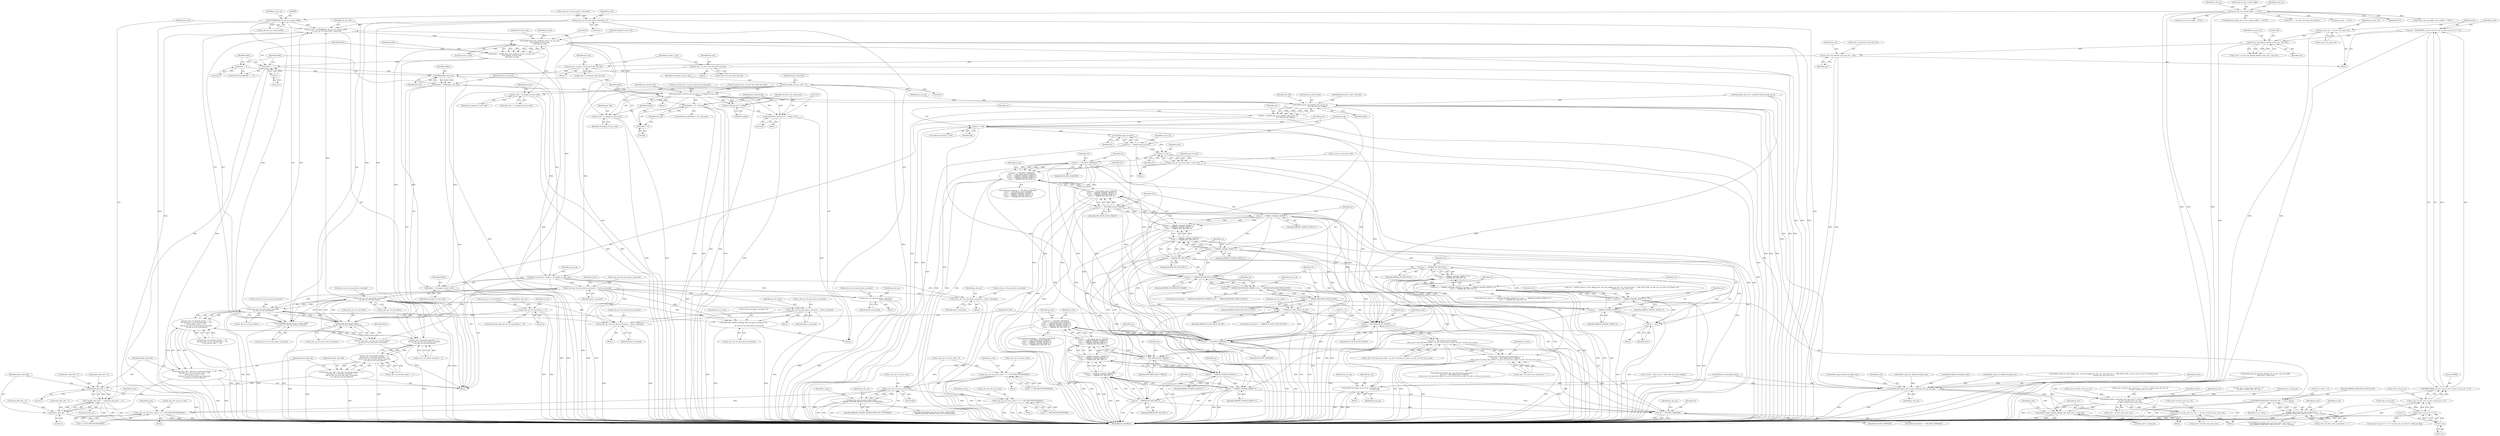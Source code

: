 digraph "1_Android_33ef7de9ddc8ea7eb9cbc440d1cf89957a0c267b@integer" {
"1000978" [label="(Call,pu1_buf = (UWORD8*)ps_dec_ip->pv_stream_buffer\n + ps_dec_op->u4_num_bytes_consumed)"];
"1000981" [label="(Call,(UWORD8*)ps_dec_ip->pv_stream_buffer)"];
"1000260" [label="(Call,ps_dec_ip->pv_stream_buffer == NULL)"];
"1000306" [label="(Call,ps_dec_op->u4_num_bytes_consumed = 0)"];
"1001433" [label="(Call,ps_dec_op->u4_num_bytes_consumed\n < ps_dec_ip->u4_num_Bytes)"];
"1001113" [label="(Call,ps_dec_op->u4_num_bytes_consumed += bytes_consumed)"];
"1001108" [label="(Call,bytes_consumed = buflen + u4_length_of_start_code)"];
"1001103" [label="(Call,buflen = MIN(buflen, buf_size))"];
"1001105" [label="(Call,MIN(buflen, buf_size))"];
"1001096" [label="(Call,buflen == -1)"];
"1001085" [label="(Call,buflen = ih264d_find_start_code(pu1_buf, 0, u4_max_ofst,\n &u4_length_of_start_code,\n &u4_next_is_aud))"];
"1001087" [label="(Call,ih264d_find_start_code(pu1_buf, 0, u4_max_ofst,\n &u4_length_of_start_code,\n &u4_next_is_aud))"];
"1000978" [label="(Call,pu1_buf = (UWORD8*)ps_dec_ip->pv_stream_buffer\n + ps_dec_op->u4_num_bytes_consumed)"];
"1001458" [label="(Call,ps_dec_op->u4_num_bytes_consumed\n < ps_dec_ip->u4_num_Bytes)"];
"1000991" [label="(Call,ps_dec_ip->u4_num_Bytes\n - ps_dec_op->u4_num_bytes_consumed)"];
"1000281" [label="(Call,ps_dec_ip->u4_num_Bytes <= 0)"];
"1000989" [label="(Call,u4_max_ofst = ps_dec_ip->u4_num_Bytes\n - ps_dec_op->u4_num_bytes_consumed)"];
"1001098" [label="(Call,-1)"];
"1001100" [label="(Call,buflen = 0)"];
"1001065" [label="(Call,buf_size = ps_dec->u4_dynamic_bits_buf_size)"];
"1001050" [label="(Call,ps_dec->u4_dynamic_bits_buf_size = size)"];
"1001036" [label="(Call,ps_dec->pf_aligned_alloc(pv_mem_ctxt, 128, size))"];
"1001014" [label="(Call,*pv_mem_ctxt = ps_dec->pv_mem_ctxt)"];
"1001019" [label="(Call,size = MAX(256000, ps_dec->u2_pic_wd * ps_dec->u2_pic_ht * 3 / 2))"];
"1001021" [label="(Call,MAX(256000, ps_dec->u2_pic_wd * ps_dec->u2_pic_ht * 3 / 2))"];
"1001023" [label="(Call,ps_dec->u2_pic_wd * ps_dec->u2_pic_ht * 3 / 2)"];
"1001027" [label="(Call,ps_dec->u2_pic_ht * 3 / 2)"];
"1001031" [label="(Call,3 / 2)"];
"1001077" [label="(Call,buf_size = ps_dec->u4_static_bits_buf_size)"];
"1000171" [label="(Call,u4_length_of_start_code = 0)"];
"1000980" [label="(Call,(UWORD8*)ps_dec_ip->pv_stream_buffer\n + ps_dec_op->u4_num_bytes_consumed)"];
"1001427" [label="(Call,(ps_dec->i4_header_decoded != 3)\n && (ps_dec_op->u4_num_bytes_consumed\n < ps_dec_ip->u4_num_Bytes))"];
"1001421" [label="(Call,(ps_dec->i4_decode_header == 1)\n && (ps_dec->i4_header_decoded != 3)\n && (ps_dec_op->u4_num_bytes_consumed\n < ps_dec_ip->u4_num_Bytes))"];
"1001419" [label="(Call,header_data_left = ((ps_dec->i4_decode_header == 1)\n && (ps_dec->i4_header_decoded != 3)\n && (ps_dec_op->u4_num_bytes_consumed\n < ps_dec_ip->u4_num_Bytes)))"];
"1001466" [label="(Call,header_data_left == 1)"];
"1001465" [label="(Call,( header_data_left == 1)||(frame_data_left == 1))"];
"1001442" [label="(Call,((ps_dec->i4_decode_header == 0)\n && ((ps_dec->u1_pic_decode_done == 0)\n || (u4_next_is_aud == 1)))\n && (ps_dec_op->u4_num_bytes_consumed\n < ps_dec_ip->u4_num_Bytes))"];
"1001440" [label="(Call,frame_data_left = (((ps_dec->i4_decode_header == 0)\n && ((ps_dec->u1_pic_decode_done == 0)\n || (u4_next_is_aud == 1)))\n && (ps_dec_op->u4_num_bytes_consumed\n < ps_dec_ip->u4_num_Bytes)))"];
"1001469" [label="(Call,frame_data_left == 1)"];
"1001625" [label="(Call,ps_dec_op->u4_num_bytes_consumed -= bytes_consumed)"];
"1002179" [label="(Call,H264_DEC_DEBUG_PRINT(\"The num bytes consumed: %d\n\",\n                         ps_dec_op->u4_num_bytes_consumed))"];
"1001156" [label="(Call,ps_dec_op->u4_num_bytes_consumed -=\n                                        bytes_consumed)"];
"1001355" [label="(Call,ps_dec_op->u4_num_bytes_consumed -= bytes_consumed)"];
"1001378" [label="(Call,ps_dec_op->u4_num_bytes_consumed -= bytes_consumed)"];
"1001110" [label="(Call,buflen + u4_length_of_start_code)"];
"1001205" [label="(Call,memcpy(pu1_bitstrm_buf, pu1_buf + u4_length_of_start_code,\n                   buflen))"];
"1001212" [label="(Call,(buflen + 8) < buf_size)"];
"1001213" [label="(Call,buflen + 8)"];
"1001218" [label="(Call,memset(pu1_bitstrm_buf + buflen, 0, 8))"];
"1001219" [label="(Call,pu1_bitstrm_buf + buflen)"];
"1001294" [label="(Call,ih264d_parse_nal_unit(dec_hdl, ps_dec_op,\n                              pu1_bitstrm_buf, buflen))"];
"1001253" [label="(Call,ih264d_fill_output_struct_from_context(ps_dec,\n                                                           ps_dec_op))"];
"1001292" [label="(Call,ret = ih264d_parse_nal_unit(dec_hdl, ps_dec_op,\n                              pu1_bitstrm_buf, buflen))"];
"1001300" [label="(Call,ret != OK)"];
"1001307" [label="(Call,ih264d_map_error(ret))"];
"1001305" [label="(Call,error =  ih264d_map_error(ret))"];
"1001313" [label="(Call,error | ret)"];
"1001309" [label="(Call,ps_dec_op->u4_error_code = error | ret)"];
"1001239" [label="(Call,ps_dec_op->u4_error_code |= 1 << IVD_INSUFFICIENTDATA)"];
"1001746" [label="(Call,ps_dec_op->u4_error_code & 0xff)"];
"1001745" [label="(Call,(ps_dec_op->u4_error_code & 0xff)\n != ERROR_DYNAMIC_RESOLUTION_NOT_SUPPORTED)"];
"1001778" [label="(Call,ps_dec_op->u4_error_code |= (1 << IVD_INSUFFICIENTDATA))"];
"1001798" [label="(Call,ps_dec_op->u4_error_code |= (1 << IVD_INSUFFICIENTDATA))"];
"1001321" [label="(Call,ret == IVD_RES_CHANGED)"];
"1001320" [label="(Call,(ret == IVD_RES_CHANGED)\n || (ret == IVD_MEM_ALLOC_FAILED)\n || (ret == ERROR_UNAVAIL_PICBUF_T)\n || (ret == ERROR_UNAVAIL_MVBUF_T)\n || (ret == ERROR_INV_SPS_PPS_T))"];
"1001589" [label="(Call,(ret == IVD_RES_CHANGED)\n || (ret == IVD_MEM_ALLOC_FAILED)\n || (ret == ERROR_UNAVAIL_PICBUF_T)\n || (ret == ERROR_UNAVAIL_MVBUF_T)\n || (ret == ERROR_INV_SPS_PPS_T))"];
"1001325" [label="(Call,ret == IVD_MEM_ALLOC_FAILED)"];
"1001324" [label="(Call,(ret == IVD_MEM_ALLOC_FAILED)\n || (ret == ERROR_UNAVAIL_PICBUF_T)\n || (ret == ERROR_UNAVAIL_MVBUF_T)\n || (ret == ERROR_INV_SPS_PPS_T))"];
"1001593" [label="(Call,(ret == IVD_MEM_ALLOC_FAILED)\n || (ret == ERROR_UNAVAIL_PICBUF_T)\n || (ret == ERROR_UNAVAIL_MVBUF_T)\n || (ret == ERROR_INV_SPS_PPS_T))"];
"1001329" [label="(Call,ret == ERROR_UNAVAIL_PICBUF_T)"];
"1001328" [label="(Call,(ret == ERROR_UNAVAIL_PICBUF_T)\n || (ret == ERROR_UNAVAIL_MVBUF_T)\n || (ret == ERROR_INV_SPS_PPS_T))"];
"1001597" [label="(Call,(ret == ERROR_UNAVAIL_PICBUF_T)\n || (ret == ERROR_UNAVAIL_MVBUF_T)\n || (ret == ERROR_INV_SPS_PPS_T))"];
"1001333" [label="(Call,ret == ERROR_UNAVAIL_MVBUF_T)"];
"1001332" [label="(Call,(ret == ERROR_UNAVAIL_MVBUF_T)\n || (ret == ERROR_INV_SPS_PPS_T))"];
"1001601" [label="(Call,(ret == ERROR_UNAVAIL_MVBUF_T)\n || (ret == ERROR_INV_SPS_PPS_T))"];
"1001336" [label="(Call,ret == ERROR_INV_SPS_PPS_T)"];
"1001348" [label="(Call,ret == ERROR_INCOMPLETE_FRAME)"];
"1001347" [label="(Call,(ret == ERROR_INCOMPLETE_FRAME) || (ret == ERROR_DANGLING_FIELD_IN_PIC))"];
"1001351" [label="(Call,ret == ERROR_DANGLING_FIELD_IN_PIC)"];
"1001365" [label="(Call,ret == ERROR_IN_LAST_SLICE_OF_PIC)"];
"1001480" [label="(Call,ret != IVD_MEM_ALLOC_FAILED)"];
"1001479" [label="(Call,(ret != IVD_MEM_ALLOC_FAILED)\n && ps_dec->u2_total_mbs_coded < ps_dec->u2_frm_ht_in_mbs * ps_dec->u2_frm_wd_in_mbs)"];
"1001473" [label="(Call,(ps_dec->u4_slice_start_code_found == 1)\n && (ret != IVD_MEM_ALLOC_FAILED)\n && ps_dec->u2_total_mbs_coded < ps_dec->u2_frm_ht_in_mbs * ps_dec->u2_frm_wd_in_mbs)"];
"1001590" [label="(Call,ret == IVD_RES_CHANGED)"];
"1001594" [label="(Call,ret == IVD_MEM_ALLOC_FAILED)"];
"1001598" [label="(Call,ret == ERROR_UNAVAIL_PICBUF_T)"];
"1001602" [label="(Call,ret == ERROR_UNAVAIL_MVBUF_T)"];
"1001605" [label="(Call,ret == ERROR_INV_SPS_PPS_T)"];
"1001621" [label="(Call,ret == IVD_RES_CHANGED)"];
"1001851" [label="(Call,ERROR_DANGLING_FIELD_IN_PIC != i4_err_status)"];
"1001845" [label="(Call,(ps_dec->u4_slice_start_code_found == 1)\n && (ERROR_DANGLING_FIELD_IN_PIC != i4_err_status))"];
"1001581" [label="(Call,ret1 == ERROR_INV_SPS_PPS_T)"];
"1001577" [label="(Call,(ret1 == ERROR_UNAVAIL_MVBUF_T) ||\n (ret1 == ERROR_INV_SPS_PPS_T))"];
"1001573" [label="(Call,(ret1 == ERROR_UNAVAIL_PICBUF_T) || (ret1 == ERROR_UNAVAIL_MVBUF_T) ||\n (ret1 == ERROR_INV_SPS_PPS_T))"];
"1001585" [label="(Call,ret = ret1)"];
"1001578" [label="(Call,ret1 == ERROR_UNAVAIL_MVBUF_T)"];
"1001574" [label="(Call,ret1 == ERROR_UNAVAIL_PICBUF_T)"];
"1002066" [label="(Call,ih264d_fill_output_struct_from_context(ps_dec, ps_dec_op))"];
"1002097" [label="(Call,ih264d_format_convert(ps_dec, &(ps_dec->s_disp_op),\n                                  ps_dec->u4_fmt_conv_cur_row,\n                                  ps_dec->u4_fmt_conv_num_rows))"];
"1002109" [label="(Call,ps_dec->u4_fmt_conv_cur_row += ps_dec->u4_fmt_conv_num_rows)"];
"1002116" [label="(Call,ih264d_release_display_field(ps_dec, &(ps_dec->s_disp_op)))"];
"1001131" [label="(Call,pu1_buf + u4_length_of_start_code)"];
"1001207" [label="(Call,pu1_buf + u4_length_of_start_code)"];
"1001317" [label="(Identifier,api_ret_value)"];
"1001361" [label="(Identifier,api_ret_value)"];
"1001156" [label="(Call,ps_dec_op->u4_num_bytes_consumed -=\n                                        bytes_consumed)"];
"1001789" [label="(Identifier,ps_dec)"];
"1001089" [label="(Literal,0)"];
"1001337" [label="(Identifier,ret)"];
"1001350" [label="(Identifier,ERROR_INCOMPLETE_FRAME)"];
"1001100" [label="(Call,buflen = 0)"];
"1002098" [label="(Identifier,ps_dec)"];
"1000280" [label="(ControlStructure,if(ps_dec_ip->u4_num_Bytes <= 0))"];
"1001745" [label="(Call,(ps_dec_op->u4_error_code & 0xff)\n != ERROR_DYNAMIC_RESOLUTION_NOT_SUPPORTED)"];
"1001208" [label="(Identifier,pu1_buf)"];
"1001297" [label="(Identifier,pu1_bitstrm_buf)"];
"1001377" [label="(Block,)"];
"1001298" [label="(Identifier,buflen)"];
"1002088" [label="(Call,ps_dec->s_disp_frame_info.u4_y_ht\n - ps_dec->u4_fmt_conv_cur_row)"];
"1001328" [label="(Call,(ret == ERROR_UNAVAIL_PICBUF_T)\n || (ret == ERROR_UNAVAIL_MVBUF_T)\n || (ret == ERROR_INV_SPS_PPS_T))"];
"1001315" [label="(Identifier,ret)"];
"1001319" [label="(ControlStructure,if((ret == IVD_RES_CHANGED)\n || (ret == IVD_MEM_ALLOC_FAILED)\n || (ret == ERROR_UNAVAIL_PICBUF_T)\n || (ret == ERROR_UNAVAIL_MVBUF_T)\n || (ret == ERROR_INV_SPS_PPS_T)))"];
"1001353" [label="(Identifier,ERROR_DANGLING_FIELD_IN_PIC)"];
"1001807" [label="(Identifier,ps_dec)"];
"1001437" [label="(Call,ps_dec_ip->u4_num_Bytes)"];
"1001342" [label="(Identifier,ps_dec)"];
"1001163" [label="(Identifier,ps_dec_op)"];
"1001610" [label="(Identifier,ps_dec)"];
"1001466" [label="(Call,header_data_left == 1)"];
"1001334" [label="(Identifier,ret)"];
"1001586" [label="(Identifier,ret)"];
"1001468" [label="(Literal,1)"];
"1001594" [label="(Call,ret == IVD_MEM_ALLOC_FAILED)"];
"1001853" [label="(Identifier,i4_err_status)"];
"1001311" [label="(Identifier,ps_dec_op)"];
"1001110" [label="(Call,buflen + u4_length_of_start_code)"];
"1001575" [label="(Identifier,ret1)"];
"1001574" [label="(Call,ret1 == ERROR_UNAVAIL_PICBUF_T)"];
"1001501" [label="(Identifier,ht_in_mbs)"];
"1001095" [label="(ControlStructure,if(buflen == -1))"];
"1001479" [label="(Call,(ret != IVD_MEM_ALLOC_FAILED)\n && ps_dec->u2_total_mbs_coded < ps_dec->u2_frm_ht_in_mbs * ps_dec->u2_frm_wd_in_mbs)"];
"1001024" [label="(Call,ps_dec->u2_pic_wd)"];
"1001294" [label="(Call,ih264d_parse_nal_unit(dec_hdl, ps_dec_op,\n                              pu1_bitstrm_buf, buflen))"];
"1001595" [label="(Identifier,ret)"];
"1000196" [label="(Call,header_data_left = 0)"];
"1001336" [label="(Call,ret == ERROR_INV_SPS_PPS_T)"];
"1001744" [label="(ControlStructure,if((ps_dec_op->u4_error_code & 0xff)\n != ERROR_DYNAMIC_RESOLUTION_NOT_SUPPORTED))"];
"1001093" [label="(Call,&u4_next_is_aud)"];
"1002179" [label="(Call,H264_DEC_DEBUG_PRINT(\"The num bytes consumed: %d\n\",\n                         ps_dec_op->u4_num_bytes_consumed))"];
"1001471" [label="(Literal,1)"];
"1000264" [label="(Identifier,NULL)"];
"1001582" [label="(Identifier,ret1)"];
"1001301" [label="(Identifier,ret)"];
"1001035" [label="(Identifier,pv_buf)"];
"1001462" [label="(Call,ps_dec_ip->u4_num_Bytes)"];
"1001293" [label="(Identifier,ret)"];
"1001098" [label="(Call,-1)"];
"1001108" [label="(Call,bytes_consumed = buflen + u4_length_of_start_code)"];
"1001252" [label="(Block,)"];
"1001747" [label="(Call,ps_dec_op->u4_error_code)"];
"1001579" [label="(Identifier,ret1)"];
"1000176" [label="(Identifier,bytes_consumed)"];
"1001335" [label="(Identifier,ERROR_UNAVAIL_MVBUF_T)"];
"1001258" [label="(Identifier,ps_dec_op)"];
"1001799" [label="(Call,ps_dec_op->u4_error_code)"];
"1001467" [label="(Identifier,header_data_left)"];
"1001307" [label="(Call,ih264d_map_error(ret))"];
"1001732" [label="(Call,ih264d_signal_decode_thread(ps_dec))"];
"1001573" [label="(Call,(ret1 == ERROR_UNAVAIL_PICBUF_T) || (ret1 == ERROR_UNAVAIL_MVBUF_T) ||\n (ret1 == ERROR_INV_SPS_PPS_T))"];
"1000995" [label="(Call,ps_dec_op->u4_num_bytes_consumed)"];
"1001155" [label="(Block,)"];
"1002106" [label="(Call,ps_dec->u4_fmt_conv_num_rows)"];
"1001308" [label="(Identifier,ret)"];
"1001576" [label="(Identifier,ERROR_UNAVAIL_PICBUF_T)"];
"1000406" [label="(Call,ps_dec->ps_out_buffer->pu1_bufs[i] == NULL)"];
"1002068" [label="(Identifier,ps_dec_op)"];
"1001474" [label="(Call,ps_dec->u4_slice_start_code_found == 1)"];
"1001254" [label="(Identifier,ps_dec)"];
"1001428" [label="(Call,ps_dec->i4_header_decoded != 3)"];
"1001133" [label="(Identifier,u4_length_of_start_code)"];
"1001314" [label="(Identifier,error)"];
"1001606" [label="(Identifier,ret)"];
"1001157" [label="(Call,ps_dec_op->u4_num_bytes_consumed)"];
"1001469" [label="(Call,frame_data_left == 1)"];
"1001217" [label="(Block,)"];
"1001593" [label="(Call,(ret == IVD_MEM_ALLOC_FAILED)\n || (ret == ERROR_UNAVAIL_PICBUF_T)\n || (ret == ERROR_UNAVAIL_MVBUF_T)\n || (ret == ERROR_INV_SPS_PPS_T))"];
"1002117" [label="(Identifier,ps_dec)"];
"1001124" [label="(Identifier,ps_dec)"];
"1001222" [label="(Literal,0)"];
"1001099" [label="(Literal,1)"];
"1001631" [label="(Identifier,IV_FAIL)"];
"1001351" [label="(Call,ret == ERROR_DANGLING_FIELD_IN_PIC)"];
"1001253" [label="(Call,ih264d_fill_output_struct_from_context(ps_dec,\n                                                           ps_dec_op))"];
"1001797" [label="(Block,)"];
"1001209" [label="(Identifier,u4_length_of_start_code)"];
"1001349" [label="(Identifier,ret)"];
"1001300" [label="(Call,ret != OK)"];
"1001590" [label="(Call,ret == IVD_RES_CHANGED)"];
"1002066" [label="(Call,ih264d_fill_output_struct_from_context(ps_dec, ps_dec_op))"];
"1000989" [label="(Call,u4_max_ofst = ps_dec_ip->u4_num_Bytes\n - ps_dec_op->u4_num_bytes_consumed)"];
"1002038" [label="(Call,ih264d_get_next_display_field(ps_dec, ps_dec->ps_out_buffer,\n &(ps_dec->s_disp_op)))"];
"1000975" [label="(ControlStructure,do)"];
"1001602" [label="(Call,ret == ERROR_UNAVAIL_MVBUF_T)"];
"1001605" [label="(Call,ret == ERROR_INV_SPS_PPS_T)"];
"1000311" [label="(Call,ps_dec->ps_out_buffer = NULL)"];
"1001481" [label="(Identifier,ret)"];
"1001470" [label="(Identifier,frame_data_left)"];
"1000980" [label="(Call,(UWORD8*)ps_dec_ip->pv_stream_buffer\n + ps_dec_op->u4_num_bytes_consumed)"];
"1001032" [label="(Literal,3)"];
"1001283" [label="(Call,header_data_left = 0)"];
"1001019" [label="(Call,size = MAX(256000, ps_dec->u2_pic_wd * ps_dec->u2_pic_ht * 3 / 2))"];
"1001583" [label="(Identifier,ERROR_INV_SPS_PPS_T)"];
"1002099" [label="(Call,&(ps_dec->s_disp_op))"];
"1001225" [label="(Identifier,u4_first_start_code_found)"];
"1001798" [label="(Call,ps_dec_op->u4_error_code |= (1 << IVD_INSUFFICIENTDATA))"];
"1001020" [label="(Identifier,size)"];
"1001028" [label="(Call,ps_dec->u2_pic_ht)"];
"1001320" [label="(Call,(ret == IVD_RES_CHANGED)\n || (ret == IVD_MEM_ALLOC_FAILED)\n || (ret == ERROR_UNAVAIL_PICBUF_T)\n || (ret == ERROR_UNAVAIL_MVBUF_T)\n || (ret == ERROR_INV_SPS_PPS_T))"];
"1001779" [label="(Call,ps_dec_op->u4_error_code)"];
"1001079" [label="(Call,ps_dec->u4_static_bits_buf_size)"];
"1001077" [label="(Call,buf_size = ps_dec->u4_static_bits_buf_size)"];
"1002181" [label="(Call,ps_dec_op->u4_num_bytes_consumed)"];
"1002116" [label="(Call,ih264d_release_display_field(ps_dec, &(ps_dec->s_disp_op)))"];
"1000259" [label="(ControlStructure,if(ps_dec_ip->pv_stream_buffer == NULL))"];
"1001299" [label="(ControlStructure,if(ret != OK))"];
"1001022" [label="(Literal,256000)"];
"1001060" [label="(Call,pu1_bitstrm_buf = ps_dec->pu1_bits_buf_dynamic)"];
"1001622" [label="(Identifier,ret)"];
"1000306" [label="(Call,ps_dec_op->u4_num_bytes_consumed = 0)"];
"1000148" [label="(MethodParameterIn,iv_obj_t *dec_hdl)"];
"1001746" [label="(Call,ps_dec_op->u4_error_code & 0xff)"];
"1000991" [label="(Call,ps_dec_ip->u4_num_Bytes\n - ps_dec_op->u4_num_bytes_consumed)"];
"1001554" [label="(Call,ret1 = ih264d_mark_err_slice_skip(ps_dec, num_mb_skipped, ps_dec->u1_nal_unit_type == IDR_SLICE_NAL, ps_dec->ps_cur_slice->u2_frame_num,\n &temp_poc, prev_slice_err))"];
"1000978" [label="(Call,pu1_buf = (UWORD8*)ps_dec_ip->pv_stream_buffer\n + ps_dec_op->u4_num_bytes_consumed)"];
"1001782" [label="(Call,1 << IVD_INSUFFICIENTDATA)"];
"1002072" [label="(Identifier,ps_dec)"];
"1001485" [label="(Identifier,ps_dec)"];
"1001216" [label="(Identifier,buf_size)"];
"1001306" [label="(Identifier,error)"];
"1001321" [label="(Call,ret == IVD_RES_CHANGED)"];
"1001292" [label="(Call,ret = ih264d_parse_nal_unit(dec_hdl, ps_dec_op,\n                              pu1_bitstrm_buf, buflen))"];
"1001419" [label="(Call,header_data_left = ((ps_dec->i4_decode_header == 1)\n && (ps_dec->i4_header_decoded != 3)\n && (ps_dec_op->u4_num_bytes_consumed\n < ps_dec_ip->u4_num_Bytes)))"];
"1001443" [label="(Call,(ps_dec->i4_decode_header == 0)\n && ((ps_dec->u1_pic_decode_done == 0)\n || (u4_next_is_aud == 1)))"];
"1001131" [label="(Call,pu1_buf + u4_length_of_start_code)"];
"1001607" [label="(Identifier,ERROR_INV_SPS_PPS_T)"];
"1001223" [label="(Literal,8)"];
"1001483" [label="(Call,ps_dec->u2_total_mbs_coded < ps_dec->u2_frm_ht_in_mbs * ps_dec->u2_frm_wd_in_mbs)"];
"1001367" [label="(Identifier,ERROR_IN_LAST_SLICE_OF_PIC)"];
"1002024" [label="(Call,ih264d_signal_bs_deblk_thread(ps_dec))"];
"1001302" [label="(Identifier,OK)"];
"1001038" [label="(Literal,128)"];
"1001588" [label="(ControlStructure,if((ret == IVD_RES_CHANGED)\n || (ret == IVD_MEM_ALLOC_FAILED)\n || (ret == ERROR_UNAVAIL_PICBUF_T)\n || (ret == ERROR_UNAVAIL_MVBUF_T)\n || (ret == ERROR_INV_SPS_PPS_T)))"];
"1001333" [label="(Call,ret == ERROR_UNAVAIL_MVBUF_T)"];
"1001219" [label="(Call,pu1_bitstrm_buf + buflen)"];
"1000981" [label="(Call,(UWORD8*)ps_dec_ip->pv_stream_buffer)"];
"1001015" [label="(Identifier,pv_mem_ctxt)"];
"1001357" [label="(Identifier,ps_dec_op)"];
"1001621" [label="(Call,ret == IVD_RES_CHANGED)"];
"1002180" [label="(Literal,\"The num bytes consumed: %d\n\")"];
"1001037" [label="(Identifier,pv_mem_ctxt)"];
"1001580" [label="(Identifier,ERROR_UNAVAIL_MVBUF_T)"];
"1001051" [label="(Call,ps_dec->u4_dynamic_bits_buf_size)"];
"1001585" [label="(Call,ret = ret1)"];
"1002113" [label="(Call,ps_dec->u4_fmt_conv_num_rows)"];
"1000992" [label="(Call,ps_dec_ip->u4_num_Bytes)"];
"1001902" [label="(Call,ih264d_deblock_display(ps_dec))"];
"1001233" [label="(Block,)"];
"1001601" [label="(Call,(ret == ERROR_UNAVAIL_MVBUF_T)\n || (ret == ERROR_INV_SPS_PPS_T))"];
"1001480" [label="(Call,ret != IVD_MEM_ALLOC_FAILED)"];
"1001581" [label="(Call,ret1 == ERROR_INV_SPS_PPS_T)"];
"1001578" [label="(Call,ret1 == ERROR_UNAVAIL_MVBUF_T)"];
"1001434" [label="(Call,ps_dec_op->u4_num_bytes_consumed)"];
"1001440" [label="(Call,frame_data_left = (((ps_dec->i4_decode_header == 0)\n && ((ps_dec->u1_pic_decode_done == 0)\n || (u4_next_is_aud == 1)))\n && (ps_dec_op->u4_num_bytes_consumed\n < ps_dec_ip->u4_num_Bytes)))"];
"1001598" [label="(Call,ret == ERROR_UNAVAIL_PICBUF_T)"];
"1001596" [label="(Identifier,IVD_MEM_ALLOC_FAILED)"];
"1000268" [label="(Identifier,ps_dec_op)"];
"1001599" [label="(Identifier,ret)"];
"1001303" [label="(Block,)"];
"1001078" [label="(Identifier,buf_size)"];
"1001591" [label="(Identifier,ret)"];
"1001031" [label="(Call,3 / 2)"];
"1001086" [label="(Identifier,buflen)"];
"1002097" [label="(Call,ih264d_format_convert(ps_dec, &(ps_dec->s_disp_op),\n                                  ps_dec->u4_fmt_conv_cur_row,\n                                  ps_dec->u4_fmt_conv_num_rows))"];
"1001205" [label="(Call,memcpy(pu1_bitstrm_buf, pu1_buf + u4_length_of_start_code,\n                   buflen))"];
"1002026" [label="(Block,)"];
"1002109" [label="(Call,ps_dec->u4_fmt_conv_cur_row += ps_dec->u4_fmt_conv_num_rows)"];
"1001112" [label="(Identifier,u4_length_of_start_code)"];
"1001375" [label="(Identifier,ps_dec)"];
"1001623" [label="(Identifier,IVD_RES_CHANGED)"];
"1001215" [label="(Literal,8)"];
"1001023" [label="(Call,ps_dec->u2_pic_wd * ps_dec->u2_pic_ht * 3 / 2)"];
"1001326" [label="(Identifier,ret)"];
"1001331" [label="(Identifier,ERROR_UNAVAIL_PICBUF_T)"];
"1000261" [label="(Call,ps_dec_ip->pv_stream_buffer)"];
"1001115" [label="(Identifier,ps_dec_op)"];
"1001016" [label="(Call,ps_dec->pv_mem_ctxt)"];
"1001204" [label="(Block,)"];
"1001465" [label="(Call,( header_data_left == 1)||(frame_data_left == 1))"];
"1001239" [label="(Call,ps_dec_op->u4_error_code |= 1 << IVD_INSUFFICIENTDATA)"];
"1001851" [label="(Call,ERROR_DANGLING_FIELD_IN_PIC != i4_err_status)"];
"1001054" [label="(Identifier,size)"];
"1001741" [label="(Call,ih264d_signal_bs_deblk_thread(ps_dec))"];
"1001592" [label="(Identifier,IVD_RES_CHANGED)"];
"1001085" [label="(Call,buflen = ih264d_find_start_code(pu1_buf, 0, u4_max_ofst,\n &u4_length_of_start_code,\n &u4_next_is_aud))"];
"1001845" [label="(Call,(ps_dec->u4_slice_start_code_found == 1)\n && (ERROR_DANGLING_FIELD_IN_PIC != i4_err_status))"];
"1001442" [label="(Call,((ps_dec->i4_decode_header == 0)\n && ((ps_dec->u1_pic_decode_done == 0)\n || (u4_next_is_aud == 1)))\n && (ps_dec_op->u4_num_bytes_consumed\n < ps_dec_ip->u4_num_Bytes))"];
"1001441" [label="(Identifier,frame_data_left)"];
"1001330" [label="(Identifier,ret)"];
"1001000" [label="(Call,NULL == ps_dec->pu1_bits_buf_dynamic)"];
"1001105" [label="(Call,MIN(buflen, buf_size))"];
"1000173" [label="(Literal,0)"];
"1002110" [label="(Call,ps_dec->u4_fmt_conv_cur_row)"];
"1001354" [label="(Block,)"];
"1001584" [label="(Block,)"];
"1001382" [label="(Identifier,bytes_consumed)"];
"1001604" [label="(Identifier,ERROR_UNAVAIL_MVBUF_T)"];
"1001014" [label="(Call,*pv_mem_ctxt = ps_dec->pv_mem_ctxt)"];
"1001059" [label="(Block,)"];
"1001359" [label="(Identifier,bytes_consumed)"];
"1001296" [label="(Identifier,ps_dec_op)"];
"1001295" [label="(Identifier,dec_hdl)"];
"1001777" [label="(Block,)"];
"1001323" [label="(Identifier,IVD_RES_CHANGED)"];
"1001027" [label="(Call,ps_dec->u2_pic_ht * 3 / 2)"];
"1001459" [label="(Call,ps_dec_op->u4_num_bytes_consumed)"];
"1001132" [label="(Identifier,pu1_buf)"];
"1000310" [label="(Literal,0)"];
"1002126" [label="(Identifier,ps_dec)"];
"1000986" [label="(Call,ps_dec_op->u4_num_bytes_consumed)"];
"1001629" [label="(Identifier,bytes_consumed)"];
"1001338" [label="(Identifier,ERROR_INV_SPS_PPS_T)"];
"1002118" [label="(Call,&(ps_dec->s_disp_op))"];
"1001625" [label="(Call,ps_dec_op->u4_num_bytes_consumed -= bytes_consumed)"];
"1000200" [label="(Call,frame_data_left = 0)"];
"1001210" [label="(Identifier,buflen)"];
"1001255" [label="(Identifier,ps_dec_op)"];
"1002020" [label="(Identifier,ps_dec)"];
"1000896" [label="(Call,ih264d_init_decoder(ps_dec))"];
"1001071" [label="(Block,)"];
"1001348" [label="(Call,ret == ERROR_INCOMPLETE_FRAME)"];
"1001556" [label="(Call,ih264d_mark_err_slice_skip(ps_dec, num_mb_skipped, ps_dec->u1_nal_unit_type == IDR_SLICE_NAL, ps_dec->ps_cur_slice->u2_frame_num,\n &temp_poc, prev_slice_err))"];
"1001473" [label="(Call,(ps_dec->u4_slice_start_code_found == 1)\n && (ret != IVD_MEM_ALLOC_FAILED)\n && ps_dec->u2_total_mbs_coded < ps_dec->u2_frm_ht_in_mbs * ps_dec->u2_frm_wd_in_mbs)"];
"1001378" [label="(Call,ps_dec_op->u4_num_bytes_consumed -= bytes_consumed)"];
"1001309" [label="(Call,ps_dec_op->u4_error_code = error | ret)"];
"1001433" [label="(Call,ps_dec_op->u4_num_bytes_consumed\n < ps_dec_ip->u4_num_Bytes)"];
"1001310" [label="(Call,ps_dec_op->u4_error_code)"];
"1001087" [label="(Call,ih264d_find_start_code(pu1_buf, 0, u4_max_ofst,\n &u4_length_of_start_code,\n &u4_next_is_aud))"];
"1001846" [label="(Call,ps_dec->u4_slice_start_code_found == 1)"];
"1000282" [label="(Call,ps_dec_ip->u4_num_Bytes)"];
"1001067" [label="(Call,ps_dec->u4_dynamic_bits_buf_size)"];
"1001472" [label="(ControlStructure,if((ps_dec->u4_slice_start_code_found == 1)\n && (ret != IVD_MEM_ALLOC_FAILED)\n && ps_dec->u2_total_mbs_coded < ps_dec->u2_frm_ht_in_mbs * ps_dec->u2_frm_wd_in_mbs))"];
"1000227" [label="(Call,memset(ps_dec_op, 0, sizeof(ivd_video_decode_op_t)))"];
"1001033" [label="(Literal,2)"];
"1001589" [label="(Call,(ret == IVD_RES_CHANGED)\n || (ret == IVD_MEM_ALLOC_FAILED)\n || (ret == ERROR_UNAVAIL_PICBUF_T)\n || (ret == ERROR_UNAVAIL_MVBUF_T)\n || (ret == ERROR_INV_SPS_PPS_T))"];
"1000151" [label="(Block,)"];
"1000172" [label="(Identifier,u4_length_of_start_code)"];
"1001001" [label="(Identifier,NULL)"];
"1001774" [label="(Identifier,ps_dec)"];
"1001750" [label="(Literal,0xff)"];
"1001280" [label="(Call,frame_data_left = 0)"];
"1001101" [label="(Identifier,buflen)"];
"1002103" [label="(Call,ps_dec->u4_fmt_conv_cur_row)"];
"1001213" [label="(Call,buflen + 8)"];
"1001111" [label="(Identifier,buflen)"];
"1001096" [label="(Call,buflen == -1)"];
"1001627" [label="(Identifier,ps_dec_op)"];
"1001010" [label="(Block,)"];
"1001620" [label="(ControlStructure,if(ret == IVD_RES_CHANGED))"];
"1002185" [label="(Identifier,api_ret_value)"];
"1001346" [label="(ControlStructure,if((ret == ERROR_INCOMPLETE_FRAME) || (ret == ERROR_DANGLING_FIELD_IN_PIC)))"];
"1001421" [label="(Call,(ps_dec->i4_decode_header == 1)\n && (ps_dec->i4_header_decoded != 3)\n && (ps_dec_op->u4_num_bytes_consumed\n < ps_dec_ip->u4_num_Bytes))"];
"1001332" [label="(Call,(ret == ERROR_UNAVAIL_MVBUF_T)\n || (ret == ERROR_INV_SPS_PPS_T))"];
"1002083" [label="(Block,)"];
"1001751" [label="(Identifier,ERROR_DYNAMIC_RESOLUTION_NOT_SUPPORTED)"];
"1001034" [label="(Call,pv_buf = ps_dec->pf_aligned_alloc(pv_mem_ctxt, 128, size))"];
"1001327" [label="(Identifier,IVD_MEM_ALLOC_FAILED)"];
"1000289" [label="(Identifier,ps_dec_op)"];
"1001104" [label="(Identifier,buflen)"];
"1001065" [label="(Call,buf_size = ps_dec->u4_dynamic_bits_buf_size)"];
"1002067" [label="(Identifier,ps_dec)"];
"1000303" [label="(Identifier,ps_dec)"];
"1002186" [label="(MethodReturn,WORD32)"];
"1001352" [label="(Identifier,ret)"];
"1001036" [label="(Call,ps_dec->pf_aligned_alloc(pv_mem_ctxt, 128, size))"];
"1000307" [label="(Call,ps_dec_op->u4_num_bytes_consumed)"];
"1001102" [label="(Literal,0)"];
"1001458" [label="(Call,ps_dec_op->u4_num_bytes_consumed\n < ps_dec_ip->u4_num_Bytes)"];
"1001243" [label="(Call,1 << IVD_INSUFFICIENTDATA)"];
"1001066" [label="(Identifier,buf_size)"];
"1001212" [label="(Call,(buflen + 8) < buf_size)"];
"1001130" [label="(Call,*(pu1_buf + u4_length_of_start_code))"];
"1001852" [label="(Identifier,ERROR_DANGLING_FIELD_IN_PIC)"];
"1001109" [label="(Identifier,bytes_consumed)"];
"1000476" [label="(Call,ps_dec_op->u4_error_code = 0)"];
"1001355" [label="(Call,ps_dec_op->u4_num_bytes_consumed -= bytes_consumed)"];
"1001365" [label="(Call,ret == ERROR_IN_LAST_SLICE_OF_PIC)"];
"1001249" [label="(Identifier,ps_dec)"];
"1001476" [label="(Identifier,ps_dec)"];
"1000313" [label="(Identifier,ps_dec)"];
"1001221" [label="(Identifier,buflen)"];
"1001325" [label="(Call,ret == IVD_MEM_ALLOC_FAILED)"];
"1001322" [label="(Identifier,ret)"];
"1001858" [label="(Identifier,ps_dec)"];
"1001385" [label="(Identifier,ps_dec_op)"];
"1001324" [label="(Call,(ret == IVD_MEM_ALLOC_FAILED)\n || (ret == ERROR_UNAVAIL_PICBUF_T)\n || (ret == ERROR_UNAVAIL_MVBUF_T)\n || (ret == ERROR_INV_SPS_PPS_T))"];
"1001114" [label="(Call,ps_dec_op->u4_num_bytes_consumed)"];
"1001211" [label="(ControlStructure,if((buflen + 8) < buf_size))"];
"1001106" [label="(Identifier,buflen)"];
"1001427" [label="(Call,(ps_dec->i4_header_decoded != 3)\n && (ps_dec_op->u4_num_bytes_consumed\n < ps_dec_ip->u4_num_Bytes))"];
"1001240" [label="(Call,ps_dec_op->u4_error_code)"];
"1001021" [label="(Call,MAX(256000, ps_dec->u2_pic_wd * ps_dec->u2_pic_ht * 3 / 2))"];
"1001072" [label="(Call,pu1_bitstrm_buf = ps_dec->pu1_bits_buf_static)"];
"1000979" [label="(Identifier,pu1_buf)"];
"1001091" [label="(Call,&u4_length_of_start_code)"];
"1001597" [label="(Call,(ret == ERROR_UNAVAIL_PICBUF_T)\n || (ret == ERROR_UNAVAIL_MVBUF_T)\n || (ret == ERROR_INV_SPS_PPS_T))"];
"1001364" [label="(ControlStructure,if(ret == ERROR_IN_LAST_SLICE_OF_PIC))"];
"1001626" [label="(Call,ps_dec_op->u4_num_bytes_consumed)"];
"1002084" [label="(Call,ps_dec->u4_fmt_conv_num_rows = ps_dec->s_disp_frame_info.u4_y_ht\n - ps_dec->u4_fmt_conv_cur_row)"];
"1000171" [label="(Call,u4_length_of_start_code = 0)"];
"1001778" [label="(Call,ps_dec_op->u4_error_code |= (1 << IVD_INSUFFICIENTDATA))"];
"1001420" [label="(Identifier,header_data_left)"];
"1000983" [label="(Call,ps_dec_ip->pv_stream_buffer)"];
"1001039" [label="(Identifier,size)"];
"1001502" [label="(Call,ps_dec->u2_pic_ht >> (4 + ps_dec->ps_cur_slice->u1_field_pic_flag))"];
"1001587" [label="(Identifier,ret1)"];
"1001160" [label="(Identifier,bytes_consumed)"];
"1001214" [label="(Identifier,buflen)"];
"1001117" [label="(Identifier,bytes_consumed)"];
"1001206" [label="(Identifier,pu1_bitstrm_buf)"];
"1001207" [label="(Call,pu1_buf + u4_length_of_start_code)"];
"1001366" [label="(Identifier,ret)"];
"1001634" [label="(Identifier,ps_dec)"];
"1001305" [label="(Call,error =  ih264d_map_error(ret))"];
"1000281" [label="(Call,ps_dec_ip->u4_num_Bytes <= 0)"];
"1001624" [label="(Block,)"];
"1001755" [label="(Identifier,ps_dec_op)"];
"1000161" [label="(Call,i4_err_status = 0)"];
"1001113" [label="(Call,ps_dec_op->u4_num_bytes_consumed += bytes_consumed)"];
"1001577" [label="(Call,(ret1 == ERROR_UNAVAIL_MVBUF_T) ||\n (ret1 == ERROR_INV_SPS_PPS_T))"];
"1001422" [label="(Call,ps_dec->i4_decode_header == 1)"];
"1001050" [label="(Call,ps_dec->u4_dynamic_bits_buf_size = size)"];
"1000987" [label="(Identifier,ps_dec_op)"];
"1001379" [label="(Call,ps_dec_op->u4_num_bytes_consumed)"];
"1000976" [label="(Block,)"];
"1001107" [label="(Identifier,buf_size)"];
"1000188" [label="(Call,ret = 0)"];
"1001090" [label="(Identifier,u4_max_ofst)"];
"1001218" [label="(Call,memset(pu1_bitstrm_buf + buflen, 0, 8))"];
"1001220" [label="(Identifier,pu1_bitstrm_buf)"];
"1001802" [label="(Call,1 << IVD_INSUFFICIENTDATA)"];
"1000990" [label="(Identifier,u4_max_ofst)"];
"1001313" [label="(Call,error | ret)"];
"1001844" [label="(ControlStructure,if((ps_dec->u4_slice_start_code_found == 1)\n && (ERROR_DANGLING_FIELD_IN_PIC != i4_err_status)))"];
"1001572" [label="(ControlStructure,if((ret1 == ERROR_UNAVAIL_PICBUF_T) || (ret1 == ERROR_UNAVAIL_MVBUF_T) ||\n (ret1 == ERROR_INV_SPS_PPS_T)))"];
"1001103" [label="(Call,buflen = MIN(buflen, buf_size))"];
"1001356" [label="(Call,ps_dec_op->u4_num_bytes_consumed)"];
"1000283" [label="(Identifier,ps_dec_ip)"];
"1001600" [label="(Identifier,ERROR_UNAVAIL_PICBUF_T)"];
"1001482" [label="(Identifier,IVD_MEM_ALLOC_FAILED)"];
"1001329" [label="(Call,ret == ERROR_UNAVAIL_PICBUF_T)"];
"1000260" [label="(Call,ps_dec_ip->pv_stream_buffer == NULL)"];
"1001057" [label="(Identifier,ps_dec)"];
"1001088" [label="(Identifier,pu1_buf)"];
"1000153" [label="(Call,* ps_dec = (dec_struct_t *)(dec_hdl->pv_codec_handle))"];
"1002111" [label="(Identifier,ps_dec)"];
"1001603" [label="(Identifier,ret)"];
"1000623" [label="(Call,ps_pic_buf == NULL)"];
"1001083" [label="(Identifier,u4_next_is_aud)"];
"1001097" [label="(Identifier,buflen)"];
"1001347" [label="(Call,(ret == ERROR_INCOMPLETE_FRAME) || (ret == ERROR_DANGLING_FIELD_IN_PIC))"];
"1000285" [label="(Literal,0)"];
"1001370" [label="(Identifier,api_ret_value)"];
"1000978" -> "1000976"  [label="AST: "];
"1000978" -> "1000980"  [label="CFG: "];
"1000979" -> "1000978"  [label="AST: "];
"1000980" -> "1000978"  [label="AST: "];
"1000990" -> "1000978"  [label="CFG: "];
"1000978" -> "1002186"  [label="DDG: "];
"1000981" -> "1000978"  [label="DDG: "];
"1000306" -> "1000978"  [label="DDG: "];
"1001433" -> "1000978"  [label="DDG: "];
"1001113" -> "1000978"  [label="DDG: "];
"1001458" -> "1000978"  [label="DDG: "];
"1000978" -> "1001087"  [label="DDG: "];
"1000981" -> "1000980"  [label="AST: "];
"1000981" -> "1000983"  [label="CFG: "];
"1000982" -> "1000981"  [label="AST: "];
"1000983" -> "1000981"  [label="AST: "];
"1000987" -> "1000981"  [label="CFG: "];
"1000981" -> "1002186"  [label="DDG: "];
"1000981" -> "1000980"  [label="DDG: "];
"1000260" -> "1000981"  [label="DDG: "];
"1000260" -> "1000259"  [label="AST: "];
"1000260" -> "1000264"  [label="CFG: "];
"1000261" -> "1000260"  [label="AST: "];
"1000264" -> "1000260"  [label="AST: "];
"1000268" -> "1000260"  [label="CFG: "];
"1000283" -> "1000260"  [label="CFG: "];
"1000260" -> "1002186"  [label="DDG: "];
"1000260" -> "1002186"  [label="DDG: "];
"1000260" -> "1002186"  [label="DDG: "];
"1000260" -> "1000311"  [label="DDG: "];
"1000260" -> "1000406"  [label="DDG: "];
"1000260" -> "1000623"  [label="DDG: "];
"1000260" -> "1001000"  [label="DDG: "];
"1000306" -> "1000151"  [label="AST: "];
"1000306" -> "1000310"  [label="CFG: "];
"1000307" -> "1000306"  [label="AST: "];
"1000310" -> "1000306"  [label="AST: "];
"1000313" -> "1000306"  [label="CFG: "];
"1000306" -> "1002186"  [label="DDG: "];
"1000306" -> "1000980"  [label="DDG: "];
"1000306" -> "1000991"  [label="DDG: "];
"1001433" -> "1001427"  [label="AST: "];
"1001433" -> "1001437"  [label="CFG: "];
"1001434" -> "1001433"  [label="AST: "];
"1001437" -> "1001433"  [label="AST: "];
"1001427" -> "1001433"  [label="CFG: "];
"1001433" -> "1002186"  [label="DDG: "];
"1001433" -> "1002186"  [label="DDG: "];
"1001433" -> "1000980"  [label="DDG: "];
"1001433" -> "1000991"  [label="DDG: "];
"1001433" -> "1000991"  [label="DDG: "];
"1001433" -> "1001427"  [label="DDG: "];
"1001433" -> "1001427"  [label="DDG: "];
"1001113" -> "1001433"  [label="DDG: "];
"1000991" -> "1001433"  [label="DDG: "];
"1001433" -> "1001458"  [label="DDG: "];
"1001433" -> "1001458"  [label="DDG: "];
"1001433" -> "1001625"  [label="DDG: "];
"1001433" -> "1002179"  [label="DDG: "];
"1001113" -> "1000976"  [label="AST: "];
"1001113" -> "1001117"  [label="CFG: "];
"1001114" -> "1001113"  [label="AST: "];
"1001117" -> "1001113"  [label="AST: "];
"1001124" -> "1001113"  [label="CFG: "];
"1001113" -> "1002186"  [label="DDG: "];
"1001113" -> "1002186"  [label="DDG: "];
"1001113" -> "1000980"  [label="DDG: "];
"1001113" -> "1000991"  [label="DDG: "];
"1001108" -> "1001113"  [label="DDG: "];
"1000991" -> "1001113"  [label="DDG: "];
"1001113" -> "1001156"  [label="DDG: "];
"1001113" -> "1001355"  [label="DDG: "];
"1001113" -> "1001378"  [label="DDG: "];
"1001113" -> "1001458"  [label="DDG: "];
"1001113" -> "1001625"  [label="DDG: "];
"1001113" -> "1002179"  [label="DDG: "];
"1001108" -> "1000976"  [label="AST: "];
"1001108" -> "1001110"  [label="CFG: "];
"1001109" -> "1001108"  [label="AST: "];
"1001110" -> "1001108"  [label="AST: "];
"1001115" -> "1001108"  [label="CFG: "];
"1001108" -> "1002186"  [label="DDG: "];
"1001103" -> "1001108"  [label="DDG: "];
"1000171" -> "1001108"  [label="DDG: "];
"1001108" -> "1001156"  [label="DDG: "];
"1001108" -> "1001355"  [label="DDG: "];
"1001108" -> "1001378"  [label="DDG: "];
"1001108" -> "1001625"  [label="DDG: "];
"1001103" -> "1000976"  [label="AST: "];
"1001103" -> "1001105"  [label="CFG: "];
"1001104" -> "1001103"  [label="AST: "];
"1001105" -> "1001103"  [label="AST: "];
"1001109" -> "1001103"  [label="CFG: "];
"1001103" -> "1002186"  [label="DDG: "];
"1001105" -> "1001103"  [label="DDG: "];
"1001105" -> "1001103"  [label="DDG: "];
"1001103" -> "1001110"  [label="DDG: "];
"1001103" -> "1001205"  [label="DDG: "];
"1001105" -> "1001107"  [label="CFG: "];
"1001106" -> "1001105"  [label="AST: "];
"1001107" -> "1001105"  [label="AST: "];
"1001105" -> "1002186"  [label="DDG: "];
"1001096" -> "1001105"  [label="DDG: "];
"1001100" -> "1001105"  [label="DDG: "];
"1001065" -> "1001105"  [label="DDG: "];
"1001077" -> "1001105"  [label="DDG: "];
"1001105" -> "1001212"  [label="DDG: "];
"1001096" -> "1001095"  [label="AST: "];
"1001096" -> "1001098"  [label="CFG: "];
"1001097" -> "1001096"  [label="AST: "];
"1001098" -> "1001096"  [label="AST: "];
"1001101" -> "1001096"  [label="CFG: "];
"1001104" -> "1001096"  [label="CFG: "];
"1001096" -> "1002186"  [label="DDG: "];
"1001096" -> "1002186"  [label="DDG: "];
"1001085" -> "1001096"  [label="DDG: "];
"1001098" -> "1001096"  [label="DDG: "];
"1001085" -> "1000976"  [label="AST: "];
"1001085" -> "1001087"  [label="CFG: "];
"1001086" -> "1001085"  [label="AST: "];
"1001087" -> "1001085"  [label="AST: "];
"1001097" -> "1001085"  [label="CFG: "];
"1001085" -> "1002186"  [label="DDG: "];
"1001087" -> "1001085"  [label="DDG: "];
"1001087" -> "1001085"  [label="DDG: "];
"1001087" -> "1001085"  [label="DDG: "];
"1001087" -> "1001085"  [label="DDG: "];
"1001087" -> "1001085"  [label="DDG: "];
"1001087" -> "1001093"  [label="CFG: "];
"1001088" -> "1001087"  [label="AST: "];
"1001089" -> "1001087"  [label="AST: "];
"1001090" -> "1001087"  [label="AST: "];
"1001091" -> "1001087"  [label="AST: "];
"1001093" -> "1001087"  [label="AST: "];
"1001087" -> "1002186"  [label="DDG: "];
"1001087" -> "1002186"  [label="DDG: "];
"1001087" -> "1002186"  [label="DDG: "];
"1001087" -> "1002186"  [label="DDG: "];
"1000989" -> "1001087"  [label="DDG: "];
"1001087" -> "1001131"  [label="DDG: "];
"1001087" -> "1001205"  [label="DDG: "];
"1001087" -> "1001207"  [label="DDG: "];
"1001458" -> "1001442"  [label="AST: "];
"1001458" -> "1001462"  [label="CFG: "];
"1001459" -> "1001458"  [label="AST: "];
"1001462" -> "1001458"  [label="AST: "];
"1001442" -> "1001458"  [label="CFG: "];
"1001458" -> "1002186"  [label="DDG: "];
"1001458" -> "1002186"  [label="DDG: "];
"1001458" -> "1000980"  [label="DDG: "];
"1001458" -> "1000991"  [label="DDG: "];
"1001458" -> "1000991"  [label="DDG: "];
"1001458" -> "1001442"  [label="DDG: "];
"1001458" -> "1001442"  [label="DDG: "];
"1000991" -> "1001458"  [label="DDG: "];
"1001458" -> "1001625"  [label="DDG: "];
"1001458" -> "1002179"  [label="DDG: "];
"1000991" -> "1000989"  [label="AST: "];
"1000991" -> "1000995"  [label="CFG: "];
"1000992" -> "1000991"  [label="AST: "];
"1000995" -> "1000991"  [label="AST: "];
"1000989" -> "1000991"  [label="CFG: "];
"1000991" -> "1002186"  [label="DDG: "];
"1000991" -> "1000989"  [label="DDG: "];
"1000991" -> "1000989"  [label="DDG: "];
"1000281" -> "1000991"  [label="DDG: "];
"1000281" -> "1000280"  [label="AST: "];
"1000281" -> "1000285"  [label="CFG: "];
"1000282" -> "1000281"  [label="AST: "];
"1000285" -> "1000281"  [label="AST: "];
"1000289" -> "1000281"  [label="CFG: "];
"1000303" -> "1000281"  [label="CFG: "];
"1000281" -> "1002186"  [label="DDG: "];
"1000281" -> "1002186"  [label="DDG: "];
"1000989" -> "1000976"  [label="AST: "];
"1000990" -> "1000989"  [label="AST: "];
"1001001" -> "1000989"  [label="CFG: "];
"1000989" -> "1002186"  [label="DDG: "];
"1001098" -> "1001099"  [label="CFG: "];
"1001099" -> "1001098"  [label="AST: "];
"1001100" -> "1001095"  [label="AST: "];
"1001100" -> "1001102"  [label="CFG: "];
"1001101" -> "1001100"  [label="AST: "];
"1001102" -> "1001100"  [label="AST: "];
"1001104" -> "1001100"  [label="CFG: "];
"1001065" -> "1001059"  [label="AST: "];
"1001065" -> "1001067"  [label="CFG: "];
"1001066" -> "1001065"  [label="AST: "];
"1001067" -> "1001065"  [label="AST: "];
"1001083" -> "1001065"  [label="CFG: "];
"1001065" -> "1002186"  [label="DDG: "];
"1001050" -> "1001065"  [label="DDG: "];
"1001050" -> "1001010"  [label="AST: "];
"1001050" -> "1001054"  [label="CFG: "];
"1001051" -> "1001050"  [label="AST: "];
"1001054" -> "1001050"  [label="AST: "];
"1001057" -> "1001050"  [label="CFG: "];
"1001050" -> "1002186"  [label="DDG: "];
"1001050" -> "1002186"  [label="DDG: "];
"1001036" -> "1001050"  [label="DDG: "];
"1001036" -> "1001034"  [label="AST: "];
"1001036" -> "1001039"  [label="CFG: "];
"1001037" -> "1001036"  [label="AST: "];
"1001038" -> "1001036"  [label="AST: "];
"1001039" -> "1001036"  [label="AST: "];
"1001034" -> "1001036"  [label="CFG: "];
"1001036" -> "1002186"  [label="DDG: "];
"1001036" -> "1001034"  [label="DDG: "];
"1001036" -> "1001034"  [label="DDG: "];
"1001036" -> "1001034"  [label="DDG: "];
"1001014" -> "1001036"  [label="DDG: "];
"1001019" -> "1001036"  [label="DDG: "];
"1001014" -> "1001010"  [label="AST: "];
"1001014" -> "1001016"  [label="CFG: "];
"1001015" -> "1001014"  [label="AST: "];
"1001016" -> "1001014"  [label="AST: "];
"1001020" -> "1001014"  [label="CFG: "];
"1001014" -> "1002186"  [label="DDG: "];
"1001019" -> "1001010"  [label="AST: "];
"1001019" -> "1001021"  [label="CFG: "];
"1001020" -> "1001019"  [label="AST: "];
"1001021" -> "1001019"  [label="AST: "];
"1001035" -> "1001019"  [label="CFG: "];
"1001019" -> "1002186"  [label="DDG: "];
"1001021" -> "1001019"  [label="DDG: "];
"1001021" -> "1001019"  [label="DDG: "];
"1001021" -> "1001023"  [label="CFG: "];
"1001022" -> "1001021"  [label="AST: "];
"1001023" -> "1001021"  [label="AST: "];
"1001021" -> "1002186"  [label="DDG: "];
"1001023" -> "1001021"  [label="DDG: "];
"1001023" -> "1001021"  [label="DDG: "];
"1001023" -> "1001027"  [label="CFG: "];
"1001024" -> "1001023"  [label="AST: "];
"1001027" -> "1001023"  [label="AST: "];
"1001023" -> "1002186"  [label="DDG: "];
"1001023" -> "1002186"  [label="DDG: "];
"1001027" -> "1001023"  [label="DDG: "];
"1001027" -> "1001023"  [label="DDG: "];
"1001027" -> "1001031"  [label="CFG: "];
"1001028" -> "1001027"  [label="AST: "];
"1001031" -> "1001027"  [label="AST: "];
"1001027" -> "1002186"  [label="DDG: "];
"1001027" -> "1002186"  [label="DDG: "];
"1001031" -> "1001027"  [label="DDG: "];
"1001031" -> "1001027"  [label="DDG: "];
"1001027" -> "1001502"  [label="DDG: "];
"1001031" -> "1001033"  [label="CFG: "];
"1001032" -> "1001031"  [label="AST: "];
"1001033" -> "1001031"  [label="AST: "];
"1001077" -> "1001071"  [label="AST: "];
"1001077" -> "1001079"  [label="CFG: "];
"1001078" -> "1001077"  [label="AST: "];
"1001079" -> "1001077"  [label="AST: "];
"1001083" -> "1001077"  [label="CFG: "];
"1001077" -> "1002186"  [label="DDG: "];
"1000171" -> "1000151"  [label="AST: "];
"1000171" -> "1000173"  [label="CFG: "];
"1000172" -> "1000171"  [label="AST: "];
"1000173" -> "1000171"  [label="AST: "];
"1000176" -> "1000171"  [label="CFG: "];
"1000171" -> "1002186"  [label="DDG: "];
"1000171" -> "1001110"  [label="DDG: "];
"1000171" -> "1001131"  [label="DDG: "];
"1000171" -> "1001205"  [label="DDG: "];
"1000171" -> "1001207"  [label="DDG: "];
"1000980" -> "1000986"  [label="CFG: "];
"1000986" -> "1000980"  [label="AST: "];
"1000980" -> "1002186"  [label="DDG: "];
"1001427" -> "1001421"  [label="AST: "];
"1001427" -> "1001428"  [label="CFG: "];
"1001428" -> "1001427"  [label="AST: "];
"1001421" -> "1001427"  [label="CFG: "];
"1001427" -> "1002186"  [label="DDG: "];
"1001427" -> "1001421"  [label="DDG: "];
"1001427" -> "1001421"  [label="DDG: "];
"1001428" -> "1001427"  [label="DDG: "];
"1001428" -> "1001427"  [label="DDG: "];
"1001442" -> "1001427"  [label="DDG: "];
"1001427" -> "1001442"  [label="DDG: "];
"1001421" -> "1001419"  [label="AST: "];
"1001421" -> "1001422"  [label="CFG: "];
"1001422" -> "1001421"  [label="AST: "];
"1001419" -> "1001421"  [label="CFG: "];
"1001421" -> "1002186"  [label="DDG: "];
"1001421" -> "1002186"  [label="DDG: "];
"1001421" -> "1001419"  [label="DDG: "];
"1001421" -> "1001419"  [label="DDG: "];
"1001422" -> "1001421"  [label="DDG: "];
"1001422" -> "1001421"  [label="DDG: "];
"1001419" -> "1000976"  [label="AST: "];
"1001420" -> "1001419"  [label="AST: "];
"1001441" -> "1001419"  [label="CFG: "];
"1001419" -> "1002186"  [label="DDG: "];
"1001419" -> "1001466"  [label="DDG: "];
"1001466" -> "1001465"  [label="AST: "];
"1001466" -> "1001468"  [label="CFG: "];
"1001467" -> "1001466"  [label="AST: "];
"1001468" -> "1001466"  [label="AST: "];
"1001470" -> "1001466"  [label="CFG: "];
"1001465" -> "1001466"  [label="CFG: "];
"1001466" -> "1002186"  [label="DDG: "];
"1001466" -> "1001465"  [label="DDG: "];
"1001466" -> "1001465"  [label="DDG: "];
"1000196" -> "1001466"  [label="DDG: "];
"1001283" -> "1001466"  [label="DDG: "];
"1001465" -> "1000975"  [label="AST: "];
"1001465" -> "1001469"  [label="CFG: "];
"1001469" -> "1001465"  [label="AST: "];
"1000979" -> "1001465"  [label="CFG: "];
"1001476" -> "1001465"  [label="CFG: "];
"1001465" -> "1002186"  [label="DDG: "];
"1001465" -> "1002186"  [label="DDG: "];
"1001465" -> "1002186"  [label="DDG: "];
"1001469" -> "1001465"  [label="DDG: "];
"1001469" -> "1001465"  [label="DDG: "];
"1001442" -> "1001440"  [label="AST: "];
"1001442" -> "1001443"  [label="CFG: "];
"1001443" -> "1001442"  [label="AST: "];
"1001440" -> "1001442"  [label="CFG: "];
"1001442" -> "1002186"  [label="DDG: "];
"1001442" -> "1002186"  [label="DDG: "];
"1001442" -> "1001440"  [label="DDG: "];
"1001442" -> "1001440"  [label="DDG: "];
"1001443" -> "1001442"  [label="DDG: "];
"1001443" -> "1001442"  [label="DDG: "];
"1001440" -> "1000976"  [label="AST: "];
"1001441" -> "1001440"  [label="AST: "];
"1001467" -> "1001440"  [label="CFG: "];
"1001440" -> "1002186"  [label="DDG: "];
"1001440" -> "1002186"  [label="DDG: "];
"1001440" -> "1001469"  [label="DDG: "];
"1001469" -> "1001471"  [label="CFG: "];
"1001470" -> "1001469"  [label="AST: "];
"1001471" -> "1001469"  [label="AST: "];
"1001469" -> "1002186"  [label="DDG: "];
"1000200" -> "1001469"  [label="DDG: "];
"1001280" -> "1001469"  [label="DDG: "];
"1001625" -> "1001624"  [label="AST: "];
"1001625" -> "1001629"  [label="CFG: "];
"1001626" -> "1001625"  [label="AST: "];
"1001629" -> "1001625"  [label="AST: "];
"1001631" -> "1001625"  [label="CFG: "];
"1001625" -> "1002186"  [label="DDG: "];
"1001625" -> "1002186"  [label="DDG: "];
"1001355" -> "1001625"  [label="DDG: "];
"1002179" -> "1000151"  [label="AST: "];
"1002179" -> "1002181"  [label="CFG: "];
"1002180" -> "1002179"  [label="AST: "];
"1002181" -> "1002179"  [label="AST: "];
"1002185" -> "1002179"  [label="CFG: "];
"1002179" -> "1002186"  [label="DDG: "];
"1002179" -> "1002186"  [label="DDG: "];
"1001355" -> "1002179"  [label="DDG: "];
"1001156" -> "1001155"  [label="AST: "];
"1001156" -> "1001160"  [label="CFG: "];
"1001157" -> "1001156"  [label="AST: "];
"1001160" -> "1001156"  [label="AST: "];
"1001163" -> "1001156"  [label="CFG: "];
"1001156" -> "1002186"  [label="DDG: "];
"1001156" -> "1002186"  [label="DDG: "];
"1001355" -> "1001354"  [label="AST: "];
"1001355" -> "1001359"  [label="CFG: "];
"1001356" -> "1001355"  [label="AST: "];
"1001359" -> "1001355"  [label="AST: "];
"1001361" -> "1001355"  [label="CFG: "];
"1001355" -> "1002186"  [label="DDG: "];
"1001355" -> "1002186"  [label="DDG: "];
"1001378" -> "1001377"  [label="AST: "];
"1001378" -> "1001382"  [label="CFG: "];
"1001379" -> "1001378"  [label="AST: "];
"1001382" -> "1001378"  [label="AST: "];
"1001385" -> "1001378"  [label="CFG: "];
"1001378" -> "1002186"  [label="DDG: "];
"1001378" -> "1002186"  [label="DDG: "];
"1001110" -> "1001112"  [label="CFG: "];
"1001111" -> "1001110"  [label="AST: "];
"1001112" -> "1001110"  [label="AST: "];
"1001110" -> "1002186"  [label="DDG: "];
"1001110" -> "1002186"  [label="DDG: "];
"1001205" -> "1001204"  [label="AST: "];
"1001205" -> "1001210"  [label="CFG: "];
"1001206" -> "1001205"  [label="AST: "];
"1001207" -> "1001205"  [label="AST: "];
"1001210" -> "1001205"  [label="AST: "];
"1001214" -> "1001205"  [label="CFG: "];
"1001205" -> "1002186"  [label="DDG: "];
"1001205" -> "1002186"  [label="DDG: "];
"1001060" -> "1001205"  [label="DDG: "];
"1001072" -> "1001205"  [label="DDG: "];
"1001205" -> "1001212"  [label="DDG: "];
"1001205" -> "1001213"  [label="DDG: "];
"1001205" -> "1001218"  [label="DDG: "];
"1001205" -> "1001218"  [label="DDG: "];
"1001205" -> "1001219"  [label="DDG: "];
"1001205" -> "1001219"  [label="DDG: "];
"1001205" -> "1001294"  [label="DDG: "];
"1001205" -> "1001294"  [label="DDG: "];
"1001212" -> "1001211"  [label="AST: "];
"1001212" -> "1001216"  [label="CFG: "];
"1001213" -> "1001212"  [label="AST: "];
"1001216" -> "1001212"  [label="AST: "];
"1001220" -> "1001212"  [label="CFG: "];
"1001225" -> "1001212"  [label="CFG: "];
"1001212" -> "1002186"  [label="DDG: "];
"1001212" -> "1002186"  [label="DDG: "];
"1001212" -> "1002186"  [label="DDG: "];
"1001213" -> "1001215"  [label="CFG: "];
"1001214" -> "1001213"  [label="AST: "];
"1001215" -> "1001213"  [label="AST: "];
"1001216" -> "1001213"  [label="CFG: "];
"1001218" -> "1001217"  [label="AST: "];
"1001218" -> "1001223"  [label="CFG: "];
"1001219" -> "1001218"  [label="AST: "];
"1001222" -> "1001218"  [label="AST: "];
"1001223" -> "1001218"  [label="AST: "];
"1001225" -> "1001218"  [label="CFG: "];
"1001218" -> "1002186"  [label="DDG: "];
"1001218" -> "1002186"  [label="DDG: "];
"1001219" -> "1001221"  [label="CFG: "];
"1001220" -> "1001219"  [label="AST: "];
"1001221" -> "1001219"  [label="AST: "];
"1001222" -> "1001219"  [label="CFG: "];
"1001294" -> "1001292"  [label="AST: "];
"1001294" -> "1001298"  [label="CFG: "];
"1001295" -> "1001294"  [label="AST: "];
"1001296" -> "1001294"  [label="AST: "];
"1001297" -> "1001294"  [label="AST: "];
"1001298" -> "1001294"  [label="AST: "];
"1001292" -> "1001294"  [label="CFG: "];
"1001294" -> "1002186"  [label="DDG: "];
"1001294" -> "1002186"  [label="DDG: "];
"1001294" -> "1002186"  [label="DDG: "];
"1001294" -> "1002186"  [label="DDG: "];
"1001294" -> "1001253"  [label="DDG: "];
"1001294" -> "1001292"  [label="DDG: "];
"1001294" -> "1001292"  [label="DDG: "];
"1001294" -> "1001292"  [label="DDG: "];
"1001294" -> "1001292"  [label="DDG: "];
"1000148" -> "1001294"  [label="DDG: "];
"1000227" -> "1001294"  [label="DDG: "];
"1001294" -> "1002066"  [label="DDG: "];
"1001253" -> "1001252"  [label="AST: "];
"1001253" -> "1001255"  [label="CFG: "];
"1001254" -> "1001253"  [label="AST: "];
"1001255" -> "1001253"  [label="AST: "];
"1001258" -> "1001253"  [label="CFG: "];
"1001253" -> "1002186"  [label="DDG: "];
"1001253" -> "1002186"  [label="DDG: "];
"1001253" -> "1002186"  [label="DDG: "];
"1000896" -> "1001253"  [label="DDG: "];
"1000153" -> "1001253"  [label="DDG: "];
"1000227" -> "1001253"  [label="DDG: "];
"1001292" -> "1000976"  [label="AST: "];
"1001293" -> "1001292"  [label="AST: "];
"1001301" -> "1001292"  [label="CFG: "];
"1001292" -> "1002186"  [label="DDG: "];
"1001292" -> "1001300"  [label="DDG: "];
"1001300" -> "1001299"  [label="AST: "];
"1001300" -> "1001302"  [label="CFG: "];
"1001301" -> "1001300"  [label="AST: "];
"1001302" -> "1001300"  [label="AST: "];
"1001306" -> "1001300"  [label="CFG: "];
"1001375" -> "1001300"  [label="CFG: "];
"1001300" -> "1002186"  [label="DDG: "];
"1001300" -> "1002186"  [label="DDG: "];
"1001300" -> "1002186"  [label="DDG: "];
"1001300" -> "1001307"  [label="DDG: "];
"1001300" -> "1001480"  [label="DDG: "];
"1001300" -> "1001590"  [label="DDG: "];
"1001307" -> "1001305"  [label="AST: "];
"1001307" -> "1001308"  [label="CFG: "];
"1001308" -> "1001307"  [label="AST: "];
"1001305" -> "1001307"  [label="CFG: "];
"1001307" -> "1001305"  [label="DDG: "];
"1001307" -> "1001313"  [label="DDG: "];
"1001305" -> "1001303"  [label="AST: "];
"1001306" -> "1001305"  [label="AST: "];
"1001311" -> "1001305"  [label="CFG: "];
"1001305" -> "1002186"  [label="DDG: "];
"1001305" -> "1001313"  [label="DDG: "];
"1001313" -> "1001309"  [label="AST: "];
"1001313" -> "1001315"  [label="CFG: "];
"1001314" -> "1001313"  [label="AST: "];
"1001315" -> "1001313"  [label="AST: "];
"1001309" -> "1001313"  [label="CFG: "];
"1001313" -> "1002186"  [label="DDG: "];
"1001313" -> "1001309"  [label="DDG: "];
"1001313" -> "1001309"  [label="DDG: "];
"1001313" -> "1001321"  [label="DDG: "];
"1001309" -> "1001303"  [label="AST: "];
"1001310" -> "1001309"  [label="AST: "];
"1001317" -> "1001309"  [label="CFG: "];
"1001309" -> "1002186"  [label="DDG: "];
"1001309" -> "1002186"  [label="DDG: "];
"1001309" -> "1001239"  [label="DDG: "];
"1001309" -> "1001746"  [label="DDG: "];
"1001239" -> "1001233"  [label="AST: "];
"1001239" -> "1001243"  [label="CFG: "];
"1001240" -> "1001239"  [label="AST: "];
"1001243" -> "1001239"  [label="AST: "];
"1001249" -> "1001239"  [label="CFG: "];
"1001239" -> "1002186"  [label="DDG: "];
"1001239" -> "1002186"  [label="DDG: "];
"1001239" -> "1002186"  [label="DDG: "];
"1000476" -> "1001239"  [label="DDG: "];
"1001243" -> "1001239"  [label="DDG: "];
"1001243" -> "1001239"  [label="DDG: "];
"1001239" -> "1001746"  [label="DDG: "];
"1001746" -> "1001745"  [label="AST: "];
"1001746" -> "1001750"  [label="CFG: "];
"1001747" -> "1001746"  [label="AST: "];
"1001750" -> "1001746"  [label="AST: "];
"1001751" -> "1001746"  [label="CFG: "];
"1001746" -> "1002186"  [label="DDG: "];
"1001746" -> "1001745"  [label="DDG: "];
"1001746" -> "1001745"  [label="DDG: "];
"1000476" -> "1001746"  [label="DDG: "];
"1001746" -> "1001778"  [label="DDG: "];
"1001746" -> "1001798"  [label="DDG: "];
"1001745" -> "1001744"  [label="AST: "];
"1001745" -> "1001751"  [label="CFG: "];
"1001751" -> "1001745"  [label="AST: "];
"1001755" -> "1001745"  [label="CFG: "];
"1001774" -> "1001745"  [label="CFG: "];
"1001745" -> "1002186"  [label="DDG: "];
"1001745" -> "1002186"  [label="DDG: "];
"1001745" -> "1002186"  [label="DDG: "];
"1001778" -> "1001777"  [label="AST: "];
"1001778" -> "1001782"  [label="CFG: "];
"1001779" -> "1001778"  [label="AST: "];
"1001782" -> "1001778"  [label="AST: "];
"1001789" -> "1001778"  [label="CFG: "];
"1001778" -> "1002186"  [label="DDG: "];
"1001778" -> "1002186"  [label="DDG: "];
"1001778" -> "1002186"  [label="DDG: "];
"1001782" -> "1001778"  [label="DDG: "];
"1001782" -> "1001778"  [label="DDG: "];
"1001778" -> "1001798"  [label="DDG: "];
"1001798" -> "1001797"  [label="AST: "];
"1001798" -> "1001802"  [label="CFG: "];
"1001799" -> "1001798"  [label="AST: "];
"1001802" -> "1001798"  [label="AST: "];
"1001807" -> "1001798"  [label="CFG: "];
"1001798" -> "1002186"  [label="DDG: "];
"1001798" -> "1002186"  [label="DDG: "];
"1001798" -> "1002186"  [label="DDG: "];
"1001802" -> "1001798"  [label="DDG: "];
"1001802" -> "1001798"  [label="DDG: "];
"1001321" -> "1001320"  [label="AST: "];
"1001321" -> "1001323"  [label="CFG: "];
"1001322" -> "1001321"  [label="AST: "];
"1001323" -> "1001321"  [label="AST: "];
"1001326" -> "1001321"  [label="CFG: "];
"1001320" -> "1001321"  [label="CFG: "];
"1001321" -> "1002186"  [label="DDG: "];
"1001321" -> "1001320"  [label="DDG: "];
"1001321" -> "1001320"  [label="DDG: "];
"1001321" -> "1001325"  [label="DDG: "];
"1001321" -> "1001348"  [label="DDG: "];
"1001321" -> "1001480"  [label="DDG: "];
"1001321" -> "1001590"  [label="DDG: "];
"1001321" -> "1001590"  [label="DDG: "];
"1001320" -> "1001319"  [label="AST: "];
"1001320" -> "1001324"  [label="CFG: "];
"1001324" -> "1001320"  [label="AST: "];
"1001342" -> "1001320"  [label="CFG: "];
"1001349" -> "1001320"  [label="CFG: "];
"1001320" -> "1002186"  [label="DDG: "];
"1001320" -> "1002186"  [label="DDG: "];
"1001320" -> "1002186"  [label="DDG: "];
"1001324" -> "1001320"  [label="DDG: "];
"1001324" -> "1001320"  [label="DDG: "];
"1001320" -> "1001589"  [label="DDG: "];
"1001589" -> "1001588"  [label="AST: "];
"1001589" -> "1001590"  [label="CFG: "];
"1001589" -> "1001593"  [label="CFG: "];
"1001590" -> "1001589"  [label="AST: "];
"1001593" -> "1001589"  [label="AST: "];
"1001610" -> "1001589"  [label="CFG: "];
"1001634" -> "1001589"  [label="CFG: "];
"1001589" -> "1002186"  [label="DDG: "];
"1001589" -> "1002186"  [label="DDG: "];
"1001589" -> "1002186"  [label="DDG: "];
"1001590" -> "1001589"  [label="DDG: "];
"1001590" -> "1001589"  [label="DDG: "];
"1001593" -> "1001589"  [label="DDG: "];
"1001593" -> "1001589"  [label="DDG: "];
"1001325" -> "1001324"  [label="AST: "];
"1001325" -> "1001327"  [label="CFG: "];
"1001326" -> "1001325"  [label="AST: "];
"1001327" -> "1001325"  [label="AST: "];
"1001330" -> "1001325"  [label="CFG: "];
"1001324" -> "1001325"  [label="CFG: "];
"1001325" -> "1002186"  [label="DDG: "];
"1001325" -> "1001324"  [label="DDG: "];
"1001325" -> "1001324"  [label="DDG: "];
"1001325" -> "1001329"  [label="DDG: "];
"1001325" -> "1001348"  [label="DDG: "];
"1001325" -> "1001480"  [label="DDG: "];
"1001325" -> "1001480"  [label="DDG: "];
"1001325" -> "1001590"  [label="DDG: "];
"1001325" -> "1001594"  [label="DDG: "];
"1001324" -> "1001328"  [label="CFG: "];
"1001328" -> "1001324"  [label="AST: "];
"1001324" -> "1002186"  [label="DDG: "];
"1001324" -> "1002186"  [label="DDG: "];
"1001328" -> "1001324"  [label="DDG: "];
"1001328" -> "1001324"  [label="DDG: "];
"1001324" -> "1001593"  [label="DDG: "];
"1001593" -> "1001594"  [label="CFG: "];
"1001593" -> "1001597"  [label="CFG: "];
"1001594" -> "1001593"  [label="AST: "];
"1001597" -> "1001593"  [label="AST: "];
"1001593" -> "1002186"  [label="DDG: "];
"1001593" -> "1002186"  [label="DDG: "];
"1001594" -> "1001593"  [label="DDG: "];
"1001594" -> "1001593"  [label="DDG: "];
"1001597" -> "1001593"  [label="DDG: "];
"1001597" -> "1001593"  [label="DDG: "];
"1001329" -> "1001328"  [label="AST: "];
"1001329" -> "1001331"  [label="CFG: "];
"1001330" -> "1001329"  [label="AST: "];
"1001331" -> "1001329"  [label="AST: "];
"1001334" -> "1001329"  [label="CFG: "];
"1001328" -> "1001329"  [label="CFG: "];
"1001329" -> "1002186"  [label="DDG: "];
"1001329" -> "1001328"  [label="DDG: "];
"1001329" -> "1001328"  [label="DDG: "];
"1001329" -> "1001333"  [label="DDG: "];
"1001329" -> "1001348"  [label="DDG: "];
"1001329" -> "1001480"  [label="DDG: "];
"1001329" -> "1001574"  [label="DDG: "];
"1001329" -> "1001590"  [label="DDG: "];
"1001329" -> "1001598"  [label="DDG: "];
"1001328" -> "1001332"  [label="CFG: "];
"1001332" -> "1001328"  [label="AST: "];
"1001328" -> "1002186"  [label="DDG: "];
"1001328" -> "1002186"  [label="DDG: "];
"1001332" -> "1001328"  [label="DDG: "];
"1001332" -> "1001328"  [label="DDG: "];
"1001328" -> "1001597"  [label="DDG: "];
"1001597" -> "1001598"  [label="CFG: "];
"1001597" -> "1001601"  [label="CFG: "];
"1001598" -> "1001597"  [label="AST: "];
"1001601" -> "1001597"  [label="AST: "];
"1001597" -> "1002186"  [label="DDG: "];
"1001597" -> "1002186"  [label="DDG: "];
"1001598" -> "1001597"  [label="DDG: "];
"1001598" -> "1001597"  [label="DDG: "];
"1001601" -> "1001597"  [label="DDG: "];
"1001601" -> "1001597"  [label="DDG: "];
"1001333" -> "1001332"  [label="AST: "];
"1001333" -> "1001335"  [label="CFG: "];
"1001334" -> "1001333"  [label="AST: "];
"1001335" -> "1001333"  [label="AST: "];
"1001337" -> "1001333"  [label="CFG: "];
"1001332" -> "1001333"  [label="CFG: "];
"1001333" -> "1002186"  [label="DDG: "];
"1001333" -> "1001332"  [label="DDG: "];
"1001333" -> "1001332"  [label="DDG: "];
"1001333" -> "1001336"  [label="DDG: "];
"1001333" -> "1001348"  [label="DDG: "];
"1001333" -> "1001480"  [label="DDG: "];
"1001333" -> "1001578"  [label="DDG: "];
"1001333" -> "1001590"  [label="DDG: "];
"1001333" -> "1001602"  [label="DDG: "];
"1001332" -> "1001336"  [label="CFG: "];
"1001336" -> "1001332"  [label="AST: "];
"1001332" -> "1002186"  [label="DDG: "];
"1001332" -> "1002186"  [label="DDG: "];
"1001336" -> "1001332"  [label="DDG: "];
"1001336" -> "1001332"  [label="DDG: "];
"1001332" -> "1001601"  [label="DDG: "];
"1001601" -> "1001602"  [label="CFG: "];
"1001601" -> "1001605"  [label="CFG: "];
"1001602" -> "1001601"  [label="AST: "];
"1001605" -> "1001601"  [label="AST: "];
"1001601" -> "1002186"  [label="DDG: "];
"1001601" -> "1002186"  [label="DDG: "];
"1001602" -> "1001601"  [label="DDG: "];
"1001602" -> "1001601"  [label="DDG: "];
"1001605" -> "1001601"  [label="DDG: "];
"1001605" -> "1001601"  [label="DDG: "];
"1001336" -> "1001338"  [label="CFG: "];
"1001337" -> "1001336"  [label="AST: "];
"1001338" -> "1001336"  [label="AST: "];
"1001336" -> "1002186"  [label="DDG: "];
"1001336" -> "1001348"  [label="DDG: "];
"1001336" -> "1001480"  [label="DDG: "];
"1001336" -> "1001581"  [label="DDG: "];
"1001336" -> "1001590"  [label="DDG: "];
"1001336" -> "1001605"  [label="DDG: "];
"1001348" -> "1001347"  [label="AST: "];
"1001348" -> "1001350"  [label="CFG: "];
"1001349" -> "1001348"  [label="AST: "];
"1001350" -> "1001348"  [label="AST: "];
"1001352" -> "1001348"  [label="CFG: "];
"1001347" -> "1001348"  [label="CFG: "];
"1001348" -> "1002186"  [label="DDG: "];
"1001348" -> "1001347"  [label="DDG: "];
"1001348" -> "1001347"  [label="DDG: "];
"1001348" -> "1001351"  [label="DDG: "];
"1001348" -> "1001365"  [label="DDG: "];
"1001348" -> "1001480"  [label="DDG: "];
"1001348" -> "1001590"  [label="DDG: "];
"1001347" -> "1001346"  [label="AST: "];
"1001347" -> "1001351"  [label="CFG: "];
"1001351" -> "1001347"  [label="AST: "];
"1001357" -> "1001347"  [label="CFG: "];
"1001366" -> "1001347"  [label="CFG: "];
"1001347" -> "1002186"  [label="DDG: "];
"1001347" -> "1002186"  [label="DDG: "];
"1001347" -> "1002186"  [label="DDG: "];
"1001351" -> "1001347"  [label="DDG: "];
"1001351" -> "1001347"  [label="DDG: "];
"1001351" -> "1001353"  [label="CFG: "];
"1001352" -> "1001351"  [label="AST: "];
"1001353" -> "1001351"  [label="AST: "];
"1001351" -> "1002186"  [label="DDG: "];
"1001351" -> "1001365"  [label="DDG: "];
"1001351" -> "1001480"  [label="DDG: "];
"1001351" -> "1001590"  [label="DDG: "];
"1001351" -> "1001851"  [label="DDG: "];
"1001365" -> "1001364"  [label="AST: "];
"1001365" -> "1001367"  [label="CFG: "];
"1001366" -> "1001365"  [label="AST: "];
"1001367" -> "1001365"  [label="AST: "];
"1001370" -> "1001365"  [label="CFG: "];
"1001375" -> "1001365"  [label="CFG: "];
"1001365" -> "1002186"  [label="DDG: "];
"1001365" -> "1002186"  [label="DDG: "];
"1001365" -> "1002186"  [label="DDG: "];
"1001365" -> "1001480"  [label="DDG: "];
"1001365" -> "1001590"  [label="DDG: "];
"1001480" -> "1001479"  [label="AST: "];
"1001480" -> "1001482"  [label="CFG: "];
"1001481" -> "1001480"  [label="AST: "];
"1001482" -> "1001480"  [label="AST: "];
"1001485" -> "1001480"  [label="CFG: "];
"1001479" -> "1001480"  [label="CFG: "];
"1001480" -> "1002186"  [label="DDG: "];
"1001480" -> "1001479"  [label="DDG: "];
"1001480" -> "1001479"  [label="DDG: "];
"1000188" -> "1001480"  [label="DDG: "];
"1001480" -> "1001590"  [label="DDG: "];
"1001480" -> "1001594"  [label="DDG: "];
"1001479" -> "1001473"  [label="AST: "];
"1001479" -> "1001483"  [label="CFG: "];
"1001483" -> "1001479"  [label="AST: "];
"1001473" -> "1001479"  [label="CFG: "];
"1001479" -> "1002186"  [label="DDG: "];
"1001479" -> "1002186"  [label="DDG: "];
"1001479" -> "1001473"  [label="DDG: "];
"1001479" -> "1001473"  [label="DDG: "];
"1001483" -> "1001479"  [label="DDG: "];
"1001483" -> "1001479"  [label="DDG: "];
"1001473" -> "1001472"  [label="AST: "];
"1001473" -> "1001474"  [label="CFG: "];
"1001474" -> "1001473"  [label="AST: "];
"1001501" -> "1001473"  [label="CFG: "];
"1001591" -> "1001473"  [label="CFG: "];
"1001473" -> "1002186"  [label="DDG: "];
"1001473" -> "1002186"  [label="DDG: "];
"1001473" -> "1002186"  [label="DDG: "];
"1001474" -> "1001473"  [label="DDG: "];
"1001474" -> "1001473"  [label="DDG: "];
"1001590" -> "1001592"  [label="CFG: "];
"1001591" -> "1001590"  [label="AST: "];
"1001592" -> "1001590"  [label="AST: "];
"1001595" -> "1001590"  [label="CFG: "];
"1001590" -> "1002186"  [label="DDG: "];
"1001590" -> "1002186"  [label="DDG: "];
"1000188" -> "1001590"  [label="DDG: "];
"1001585" -> "1001590"  [label="DDG: "];
"1001590" -> "1001594"  [label="DDG: "];
"1001590" -> "1001621"  [label="DDG: "];
"1001590" -> "1001621"  [label="DDG: "];
"1001594" -> "1001596"  [label="CFG: "];
"1001595" -> "1001594"  [label="AST: "];
"1001596" -> "1001594"  [label="AST: "];
"1001599" -> "1001594"  [label="CFG: "];
"1001594" -> "1002186"  [label="DDG: "];
"1001594" -> "1002186"  [label="DDG: "];
"1001594" -> "1001598"  [label="DDG: "];
"1001594" -> "1001621"  [label="DDG: "];
"1001598" -> "1001600"  [label="CFG: "];
"1001599" -> "1001598"  [label="AST: "];
"1001600" -> "1001598"  [label="AST: "];
"1001603" -> "1001598"  [label="CFG: "];
"1001598" -> "1002186"  [label="DDG: "];
"1001598" -> "1002186"  [label="DDG: "];
"1001574" -> "1001598"  [label="DDG: "];
"1001598" -> "1001602"  [label="DDG: "];
"1001598" -> "1001621"  [label="DDG: "];
"1001602" -> "1001604"  [label="CFG: "];
"1001603" -> "1001602"  [label="AST: "];
"1001604" -> "1001602"  [label="AST: "];
"1001606" -> "1001602"  [label="CFG: "];
"1001602" -> "1002186"  [label="DDG: "];
"1001602" -> "1002186"  [label="DDG: "];
"1001578" -> "1001602"  [label="DDG: "];
"1001602" -> "1001605"  [label="DDG: "];
"1001602" -> "1001621"  [label="DDG: "];
"1001605" -> "1001607"  [label="CFG: "];
"1001606" -> "1001605"  [label="AST: "];
"1001607" -> "1001605"  [label="AST: "];
"1001605" -> "1002186"  [label="DDG: "];
"1001605" -> "1002186"  [label="DDG: "];
"1001581" -> "1001605"  [label="DDG: "];
"1001605" -> "1001621"  [label="DDG: "];
"1001621" -> "1001620"  [label="AST: "];
"1001621" -> "1001623"  [label="CFG: "];
"1001622" -> "1001621"  [label="AST: "];
"1001623" -> "1001621"  [label="AST: "];
"1001627" -> "1001621"  [label="CFG: "];
"1001631" -> "1001621"  [label="CFG: "];
"1001621" -> "1002186"  [label="DDG: "];
"1001621" -> "1002186"  [label="DDG: "];
"1001621" -> "1002186"  [label="DDG: "];
"1001851" -> "1001845"  [label="AST: "];
"1001851" -> "1001853"  [label="CFG: "];
"1001852" -> "1001851"  [label="AST: "];
"1001853" -> "1001851"  [label="AST: "];
"1001845" -> "1001851"  [label="CFG: "];
"1001851" -> "1002186"  [label="DDG: "];
"1001851" -> "1002186"  [label="DDG: "];
"1001851" -> "1001845"  [label="DDG: "];
"1001851" -> "1001845"  [label="DDG: "];
"1000161" -> "1001851"  [label="DDG: "];
"1001845" -> "1001844"  [label="AST: "];
"1001845" -> "1001846"  [label="CFG: "];
"1001846" -> "1001845"  [label="AST: "];
"1001858" -> "1001845"  [label="CFG: "];
"1002020" -> "1001845"  [label="CFG: "];
"1001845" -> "1002186"  [label="DDG: "];
"1001845" -> "1002186"  [label="DDG: "];
"1001845" -> "1002186"  [label="DDG: "];
"1001846" -> "1001845"  [label="DDG: "];
"1001846" -> "1001845"  [label="DDG: "];
"1001581" -> "1001577"  [label="AST: "];
"1001581" -> "1001583"  [label="CFG: "];
"1001582" -> "1001581"  [label="AST: "];
"1001583" -> "1001581"  [label="AST: "];
"1001577" -> "1001581"  [label="CFG: "];
"1001581" -> "1002186"  [label="DDG: "];
"1001581" -> "1002186"  [label="DDG: "];
"1001581" -> "1001577"  [label="DDG: "];
"1001581" -> "1001577"  [label="DDG: "];
"1001578" -> "1001581"  [label="DDG: "];
"1001581" -> "1001585"  [label="DDG: "];
"1001577" -> "1001573"  [label="AST: "];
"1001577" -> "1001578"  [label="CFG: "];
"1001578" -> "1001577"  [label="AST: "];
"1001573" -> "1001577"  [label="CFG: "];
"1001577" -> "1002186"  [label="DDG: "];
"1001577" -> "1002186"  [label="DDG: "];
"1001577" -> "1001573"  [label="DDG: "];
"1001577" -> "1001573"  [label="DDG: "];
"1001578" -> "1001577"  [label="DDG: "];
"1001578" -> "1001577"  [label="DDG: "];
"1001573" -> "1001572"  [label="AST: "];
"1001573" -> "1001574"  [label="CFG: "];
"1001574" -> "1001573"  [label="AST: "];
"1001586" -> "1001573"  [label="CFG: "];
"1001591" -> "1001573"  [label="CFG: "];
"1001573" -> "1002186"  [label="DDG: "];
"1001573" -> "1002186"  [label="DDG: "];
"1001573" -> "1002186"  [label="DDG: "];
"1001574" -> "1001573"  [label="DDG: "];
"1001574" -> "1001573"  [label="DDG: "];
"1001585" -> "1001584"  [label="AST: "];
"1001585" -> "1001587"  [label="CFG: "];
"1001586" -> "1001585"  [label="AST: "];
"1001587" -> "1001585"  [label="AST: "];
"1001591" -> "1001585"  [label="CFG: "];
"1001585" -> "1002186"  [label="DDG: "];
"1001578" -> "1001585"  [label="DDG: "];
"1001574" -> "1001585"  [label="DDG: "];
"1001578" -> "1001580"  [label="CFG: "];
"1001579" -> "1001578"  [label="AST: "];
"1001580" -> "1001578"  [label="AST: "];
"1001582" -> "1001578"  [label="CFG: "];
"1001578" -> "1002186"  [label="DDG: "];
"1001578" -> "1002186"  [label="DDG: "];
"1001574" -> "1001578"  [label="DDG: "];
"1001574" -> "1001576"  [label="CFG: "];
"1001575" -> "1001574"  [label="AST: "];
"1001576" -> "1001574"  [label="AST: "];
"1001579" -> "1001574"  [label="CFG: "];
"1001574" -> "1002186"  [label="DDG: "];
"1001574" -> "1002186"  [label="DDG: "];
"1001554" -> "1001574"  [label="DDG: "];
"1002066" -> "1002026"  [label="AST: "];
"1002066" -> "1002068"  [label="CFG: "];
"1002067" -> "1002066"  [label="AST: "];
"1002068" -> "1002066"  [label="AST: "];
"1002072" -> "1002066"  [label="CFG: "];
"1002066" -> "1002186"  [label="DDG: "];
"1002066" -> "1002186"  [label="DDG: "];
"1000896" -> "1002066"  [label="DDG: "];
"1001556" -> "1002066"  [label="DDG: "];
"1001741" -> "1002066"  [label="DDG: "];
"1000153" -> "1002066"  [label="DDG: "];
"1001902" -> "1002066"  [label="DDG: "];
"1002024" -> "1002066"  [label="DDG: "];
"1002038" -> "1002066"  [label="DDG: "];
"1001732" -> "1002066"  [label="DDG: "];
"1000227" -> "1002066"  [label="DDG: "];
"1002066" -> "1002097"  [label="DDG: "];
"1002066" -> "1002116"  [label="DDG: "];
"1002097" -> "1002083"  [label="AST: "];
"1002097" -> "1002106"  [label="CFG: "];
"1002098" -> "1002097"  [label="AST: "];
"1002099" -> "1002097"  [label="AST: "];
"1002103" -> "1002097"  [label="AST: "];
"1002106" -> "1002097"  [label="AST: "];
"1002111" -> "1002097"  [label="CFG: "];
"1002097" -> "1002186"  [label="DDG: "];
"1002038" -> "1002097"  [label="DDG: "];
"1002088" -> "1002097"  [label="DDG: "];
"1002084" -> "1002097"  [label="DDG: "];
"1002097" -> "1002109"  [label="DDG: "];
"1002097" -> "1002109"  [label="DDG: "];
"1002097" -> "1002116"  [label="DDG: "];
"1002097" -> "1002116"  [label="DDG: "];
"1002109" -> "1002083"  [label="AST: "];
"1002109" -> "1002113"  [label="CFG: "];
"1002110" -> "1002109"  [label="AST: "];
"1002113" -> "1002109"  [label="AST: "];
"1002117" -> "1002109"  [label="CFG: "];
"1002109" -> "1002186"  [label="DDG: "];
"1002109" -> "1002186"  [label="DDG: "];
"1002116" -> "1002026"  [label="AST: "];
"1002116" -> "1002118"  [label="CFG: "];
"1002117" -> "1002116"  [label="AST: "];
"1002118" -> "1002116"  [label="AST: "];
"1002126" -> "1002116"  [label="CFG: "];
"1002116" -> "1002186"  [label="DDG: "];
"1002116" -> "1002186"  [label="DDG: "];
"1002116" -> "1002186"  [label="DDG: "];
"1002038" -> "1002116"  [label="DDG: "];
"1001131" -> "1001130"  [label="AST: "];
"1001131" -> "1001133"  [label="CFG: "];
"1001132" -> "1001131"  [label="AST: "];
"1001133" -> "1001131"  [label="AST: "];
"1001130" -> "1001131"  [label="CFG: "];
"1001131" -> "1002186"  [label="DDG: "];
"1001131" -> "1002186"  [label="DDG: "];
"1001207" -> "1001209"  [label="CFG: "];
"1001208" -> "1001207"  [label="AST: "];
"1001209" -> "1001207"  [label="AST: "];
"1001210" -> "1001207"  [label="CFG: "];
"1001207" -> "1002186"  [label="DDG: "];
"1001207" -> "1002186"  [label="DDG: "];
}

